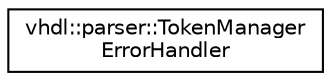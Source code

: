 digraph "Graphical Class Hierarchy"
{
 // INTERACTIVE_SVG=YES
 // LATEX_PDF_SIZE
  edge [fontname="Helvetica",fontsize="10",labelfontname="Helvetica",labelfontsize="10"];
  node [fontname="Helvetica",fontsize="10",shape=record];
  rankdir="LR";
  Node0 [label="vhdl::parser::TokenManager\lErrorHandler",height=0.2,width=0.4,color="black", fillcolor="white", style="filled",URL="$d9/d04/classvhdl_1_1parser_1_1_token_manager_error_handler.html",tooltip=" "];
}
